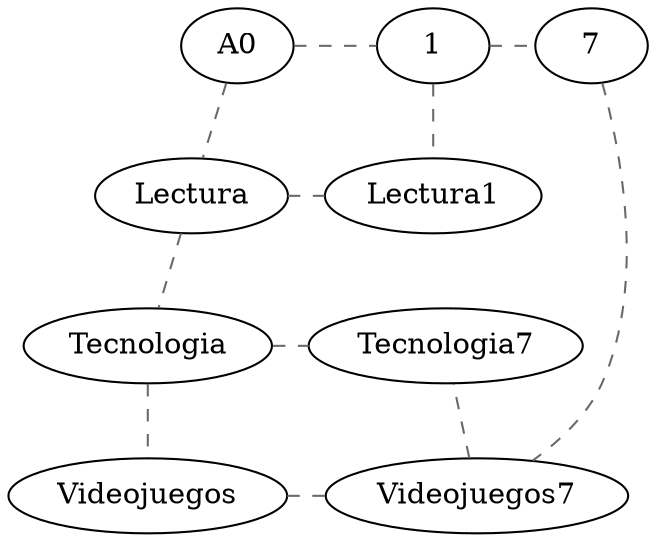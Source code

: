 graph G{
edge [weight=1000 style=dashed color=dimgrey]
A0--Lectura--Tecnologia--Videojuegos
1--Lectura1
7--Videojuegos7--Tecnologia7
rank=same {A0 --1--7}
rank=same {Lectura--Lectura1}
rank=same {Tecnologia--Tecnologia7}
rank=same {Videojuegos--Videojuegos7}

}